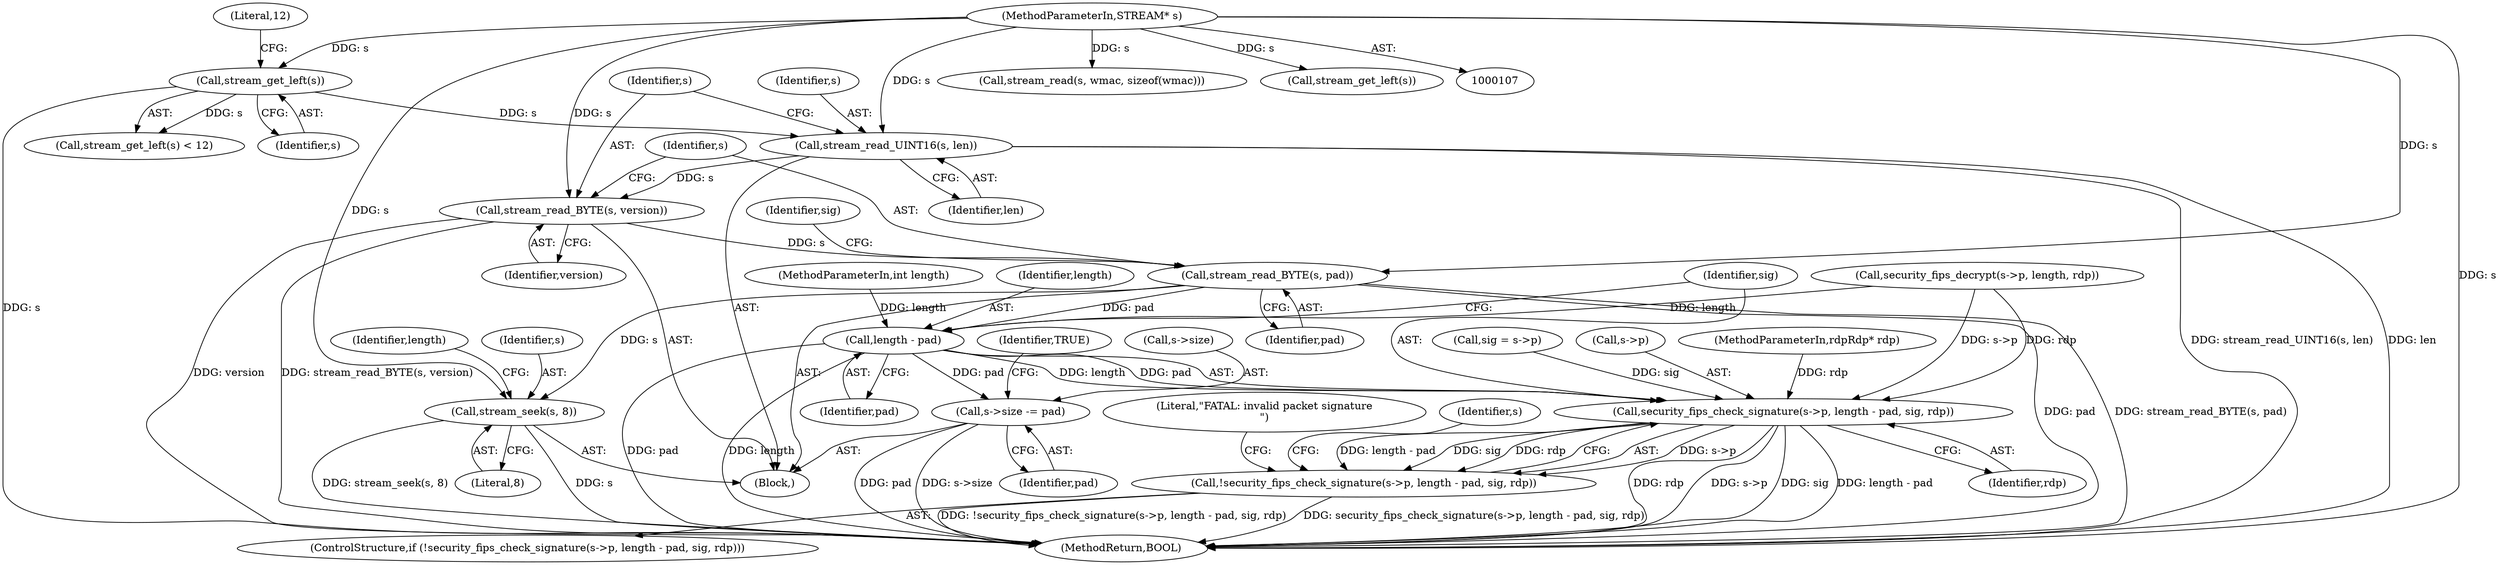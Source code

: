 digraph "0_FreeRDP_7d58aac24fe20ffaad7bd9b40c9ddf457c1b06e7@API" {
"1000141" [label="(Call,stream_read_BYTE(s, pad))"];
"1000138" [label="(Call,stream_read_BYTE(s, version))"];
"1000135" [label="(Call,stream_read_UINT16(s, len))"];
"1000130" [label="(Call,stream_get_left(s))"];
"1000109" [label="(MethodParameterIn,STREAM* s)"];
"1000149" [label="(Call,stream_seek(s, 8))"];
"1000174" [label="(Call,length - pad)"];
"1000170" [label="(Call,security_fips_check_signature(s->p, length - pad, sig, rdp))"];
"1000169" [label="(Call,!security_fips_check_signature(s->p, length - pad, sig, rdp))"];
"1000184" [label="(Call,s->size -= pad)"];
"1000153" [label="(Identifier,length)"];
"1000186" [label="(Identifier,s)"];
"1000174" [label="(Call,length - pad)"];
"1000143" [label="(Identifier,pad)"];
"1000140" [label="(Identifier,version)"];
"1000129" [label="(Call,stream_get_left(s) < 12)"];
"1000139" [label="(Identifier,s)"];
"1000198" [label="(Call,stream_read(s, wmac, sizeof(wmac)))"];
"1000130" [label="(Call,stream_get_left(s))"];
"1000177" [label="(Identifier,sig)"];
"1000145" [label="(Identifier,sig)"];
"1000131" [label="(Identifier,s)"];
"1000149" [label="(Call,stream_seek(s, 8))"];
"1000193" [label="(Call,stream_get_left(s))"];
"1000151" [label="(Literal,8)"];
"1000142" [label="(Identifier,s)"];
"1000190" [label="(Identifier,TRUE)"];
"1000181" [label="(Literal,\"FATAL: invalid packet signature\n\")"];
"1000135" [label="(Call,stream_read_UINT16(s, len))"];
"1000136" [label="(Identifier,s)"];
"1000150" [label="(Identifier,s)"];
"1000123" [label="(Block,)"];
"1000170" [label="(Call,security_fips_check_signature(s->p, length - pad, sig, rdp))"];
"1000137" [label="(Identifier,len)"];
"1000185" [label="(Call,s->size)"];
"1000171" [label="(Call,s->p)"];
"1000176" [label="(Identifier,pad)"];
"1000169" [label="(Call,!security_fips_check_signature(s->p, length - pad, sig, rdp))"];
"1000132" [label="(Literal,12)"];
"1000141" [label="(Call,stream_read_BYTE(s, pad))"];
"1000188" [label="(Identifier,pad)"];
"1000168" [label="(ControlStructure,if (!security_fips_check_signature(s->p, length - pad, sig, rdp)))"];
"1000175" [label="(Identifier,length)"];
"1000246" [label="(MethodReturn,BOOL)"];
"1000184" [label="(Call,s->size -= pad)"];
"1000109" [label="(MethodParameterIn,STREAM* s)"];
"1000138" [label="(Call,stream_read_BYTE(s, version))"];
"1000110" [label="(MethodParameterIn,int length)"];
"1000178" [label="(Identifier,rdp)"];
"1000108" [label="(MethodParameterIn,rdpRdp* rdp)"];
"1000144" [label="(Call,sig = s->p)"];
"1000157" [label="(Call,security_fips_decrypt(s->p, length, rdp))"];
"1000141" -> "1000123"  [label="AST: "];
"1000141" -> "1000143"  [label="CFG: "];
"1000142" -> "1000141"  [label="AST: "];
"1000143" -> "1000141"  [label="AST: "];
"1000145" -> "1000141"  [label="CFG: "];
"1000141" -> "1000246"  [label="DDG: stream_read_BYTE(s, pad)"];
"1000141" -> "1000246"  [label="DDG: pad"];
"1000138" -> "1000141"  [label="DDG: s"];
"1000109" -> "1000141"  [label="DDG: s"];
"1000141" -> "1000149"  [label="DDG: s"];
"1000141" -> "1000174"  [label="DDG: pad"];
"1000138" -> "1000123"  [label="AST: "];
"1000138" -> "1000140"  [label="CFG: "];
"1000139" -> "1000138"  [label="AST: "];
"1000140" -> "1000138"  [label="AST: "];
"1000142" -> "1000138"  [label="CFG: "];
"1000138" -> "1000246"  [label="DDG: version"];
"1000138" -> "1000246"  [label="DDG: stream_read_BYTE(s, version)"];
"1000135" -> "1000138"  [label="DDG: s"];
"1000109" -> "1000138"  [label="DDG: s"];
"1000135" -> "1000123"  [label="AST: "];
"1000135" -> "1000137"  [label="CFG: "];
"1000136" -> "1000135"  [label="AST: "];
"1000137" -> "1000135"  [label="AST: "];
"1000139" -> "1000135"  [label="CFG: "];
"1000135" -> "1000246"  [label="DDG: stream_read_UINT16(s, len)"];
"1000135" -> "1000246"  [label="DDG: len"];
"1000130" -> "1000135"  [label="DDG: s"];
"1000109" -> "1000135"  [label="DDG: s"];
"1000130" -> "1000129"  [label="AST: "];
"1000130" -> "1000131"  [label="CFG: "];
"1000131" -> "1000130"  [label="AST: "];
"1000132" -> "1000130"  [label="CFG: "];
"1000130" -> "1000246"  [label="DDG: s"];
"1000130" -> "1000129"  [label="DDG: s"];
"1000109" -> "1000130"  [label="DDG: s"];
"1000109" -> "1000107"  [label="AST: "];
"1000109" -> "1000246"  [label="DDG: s"];
"1000109" -> "1000149"  [label="DDG: s"];
"1000109" -> "1000193"  [label="DDG: s"];
"1000109" -> "1000198"  [label="DDG: s"];
"1000149" -> "1000123"  [label="AST: "];
"1000149" -> "1000151"  [label="CFG: "];
"1000150" -> "1000149"  [label="AST: "];
"1000151" -> "1000149"  [label="AST: "];
"1000153" -> "1000149"  [label="CFG: "];
"1000149" -> "1000246"  [label="DDG: stream_seek(s, 8)"];
"1000149" -> "1000246"  [label="DDG: s"];
"1000174" -> "1000170"  [label="AST: "];
"1000174" -> "1000176"  [label="CFG: "];
"1000175" -> "1000174"  [label="AST: "];
"1000176" -> "1000174"  [label="AST: "];
"1000177" -> "1000174"  [label="CFG: "];
"1000174" -> "1000246"  [label="DDG: pad"];
"1000174" -> "1000246"  [label="DDG: length"];
"1000174" -> "1000170"  [label="DDG: length"];
"1000174" -> "1000170"  [label="DDG: pad"];
"1000157" -> "1000174"  [label="DDG: length"];
"1000110" -> "1000174"  [label="DDG: length"];
"1000174" -> "1000184"  [label="DDG: pad"];
"1000170" -> "1000169"  [label="AST: "];
"1000170" -> "1000178"  [label="CFG: "];
"1000171" -> "1000170"  [label="AST: "];
"1000177" -> "1000170"  [label="AST: "];
"1000178" -> "1000170"  [label="AST: "];
"1000169" -> "1000170"  [label="CFG: "];
"1000170" -> "1000246"  [label="DDG: rdp"];
"1000170" -> "1000246"  [label="DDG: s->p"];
"1000170" -> "1000246"  [label="DDG: sig"];
"1000170" -> "1000246"  [label="DDG: length - pad"];
"1000170" -> "1000169"  [label="DDG: s->p"];
"1000170" -> "1000169"  [label="DDG: length - pad"];
"1000170" -> "1000169"  [label="DDG: sig"];
"1000170" -> "1000169"  [label="DDG: rdp"];
"1000157" -> "1000170"  [label="DDG: s->p"];
"1000157" -> "1000170"  [label="DDG: rdp"];
"1000144" -> "1000170"  [label="DDG: sig"];
"1000108" -> "1000170"  [label="DDG: rdp"];
"1000169" -> "1000168"  [label="AST: "];
"1000181" -> "1000169"  [label="CFG: "];
"1000186" -> "1000169"  [label="CFG: "];
"1000169" -> "1000246"  [label="DDG: !security_fips_check_signature(s->p, length - pad, sig, rdp)"];
"1000169" -> "1000246"  [label="DDG: security_fips_check_signature(s->p, length - pad, sig, rdp)"];
"1000184" -> "1000123"  [label="AST: "];
"1000184" -> "1000188"  [label="CFG: "];
"1000185" -> "1000184"  [label="AST: "];
"1000188" -> "1000184"  [label="AST: "];
"1000190" -> "1000184"  [label="CFG: "];
"1000184" -> "1000246"  [label="DDG: s->size"];
"1000184" -> "1000246"  [label="DDG: pad"];
}
